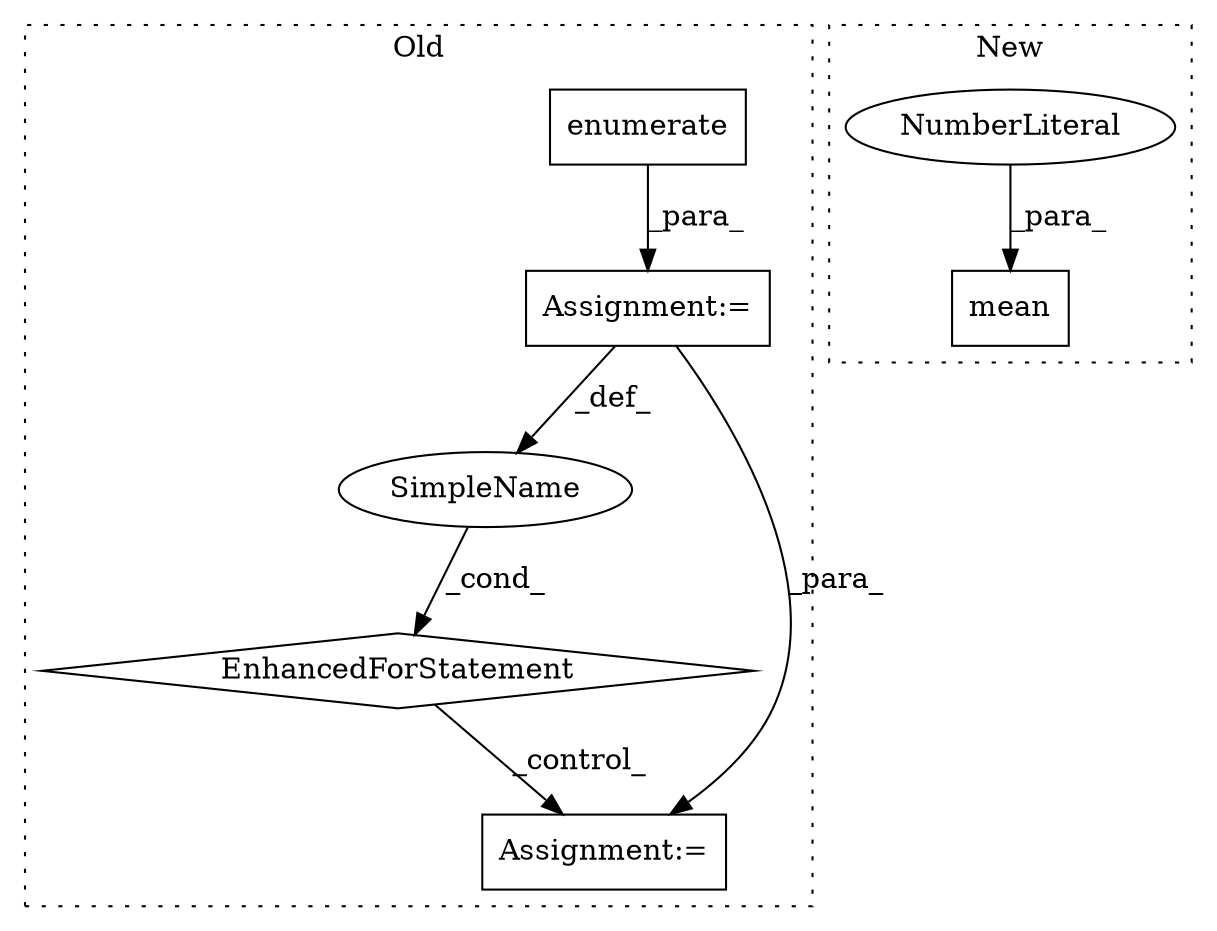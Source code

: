digraph G {
subgraph cluster0 {
1 [label="enumerate" a="32" s="2893,2913" l="10,1" shape="box"];
3 [label="EnhancedForStatement" a="70" s="2818,2914" l="63,2" shape="diamond"];
4 [label="Assignment:=" a="7" s="2818,2914" l="63,2" shape="box"];
5 [label="SimpleName" a="42" s="2885" l="5" shape="ellipse"];
6 [label="Assignment:=" a="7" s="2928" l="1" shape="box"];
label = "Old";
style="dotted";
}
subgraph cluster1 {
2 [label="mean" a="32" s="2614,2620" l="5,1" shape="box"];
7 [label="NumberLiteral" a="34" s="2619" l="1" shape="ellipse"];
label = "New";
style="dotted";
}
1 -> 4 [label="_para_"];
3 -> 6 [label="_control_"];
4 -> 6 [label="_para_"];
4 -> 5 [label="_def_"];
5 -> 3 [label="_cond_"];
7 -> 2 [label="_para_"];
}